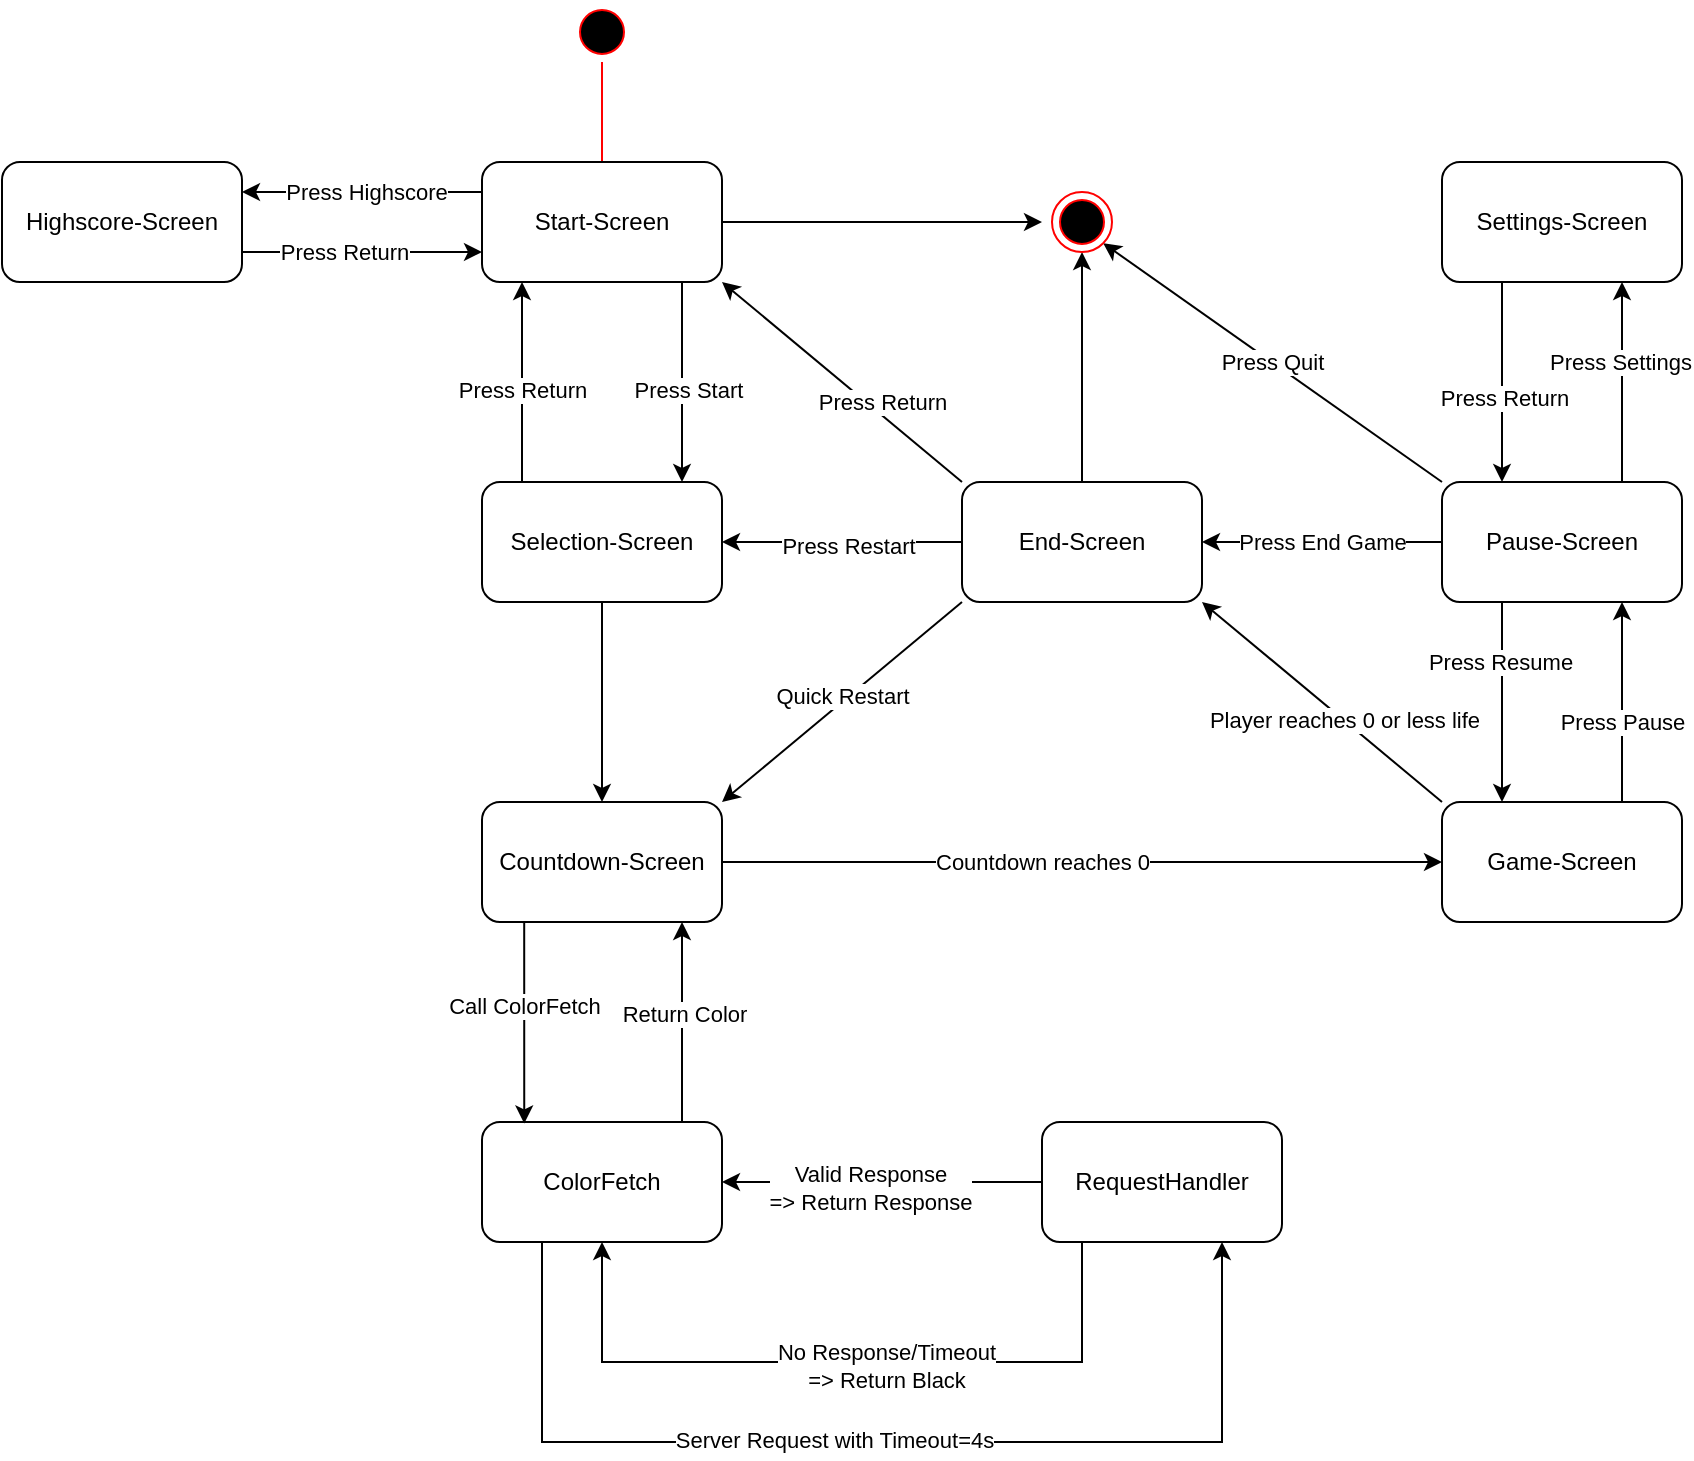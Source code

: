 <mxfile version="24.8.6">
  <diagram name="Page-1" id="trSE9L2JHTlWPWgJBVy8">
    <mxGraphModel dx="1816" dy="520" grid="1" gridSize="10" guides="1" tooltips="1" connect="1" arrows="1" fold="1" page="1" pageScale="1" pageWidth="827" pageHeight="1169" math="0" shadow="0">
      <root>
        <mxCell id="0" />
        <mxCell id="1" parent="0" />
        <mxCell id="UCUMtj4g2BqbBKYPVg5m-1" value="" style="ellipse;html=1;shape=startState;fillColor=#000000;strokeColor=#ff0000;" parent="1" vertex="1">
          <mxGeometry x="45" y="40" width="30" height="30" as="geometry" />
        </mxCell>
        <mxCell id="UCUMtj4g2BqbBKYPVg5m-2" value="" style="edgeStyle=orthogonalEdgeStyle;html=1;verticalAlign=bottom;endArrow=open;endSize=8;strokeColor=#ff0000;rounded=0;" parent="1" source="UCUMtj4g2BqbBKYPVg5m-1" edge="1">
          <mxGeometry relative="1" as="geometry">
            <mxPoint x="60" y="130" as="targetPoint" />
          </mxGeometry>
        </mxCell>
        <mxCell id="UCUMtj4g2BqbBKYPVg5m-10" style="edgeStyle=orthogonalEdgeStyle;rounded=0;orthogonalLoop=1;jettySize=auto;html=1;exitX=0.75;exitY=1;exitDx=0;exitDy=0;entryX=0.75;entryY=0;entryDx=0;entryDy=0;" parent="1" edge="1">
          <mxGeometry relative="1" as="geometry">
            <mxPoint x="100" y="180" as="sourcePoint" />
            <mxPoint x="100" y="280" as="targetPoint" />
          </mxGeometry>
        </mxCell>
        <mxCell id="UCUMtj4g2BqbBKYPVg5m-11" value="Press Start" style="edgeLabel;html=1;align=center;verticalAlign=middle;resizable=0;points=[];" parent="UCUMtj4g2BqbBKYPVg5m-10" vertex="1" connectable="0">
          <mxGeometry x="0.075" y="3" relative="1" as="geometry">
            <mxPoint as="offset" />
          </mxGeometry>
        </mxCell>
        <mxCell id="XLQqJoRabhMqt84B7svN-23" style="edgeStyle=orthogonalEdgeStyle;rounded=0;orthogonalLoop=1;jettySize=auto;html=1;" edge="1" parent="1" source="UCUMtj4g2BqbBKYPVg5m-5">
          <mxGeometry relative="1" as="geometry">
            <mxPoint x="280" y="150" as="targetPoint" />
          </mxGeometry>
        </mxCell>
        <mxCell id="XLQqJoRabhMqt84B7svN-43" style="edgeStyle=orthogonalEdgeStyle;rounded=0;orthogonalLoop=1;jettySize=auto;html=1;exitX=0;exitY=0.5;exitDx=0;exitDy=0;entryX=1;entryY=0.5;entryDx=0;entryDy=0;" edge="1" parent="1">
          <mxGeometry relative="1" as="geometry">
            <mxPoint y="135" as="sourcePoint" />
            <mxPoint x="-120" y="135" as="targetPoint" />
          </mxGeometry>
        </mxCell>
        <mxCell id="XLQqJoRabhMqt84B7svN-44" value="Press Highscore" style="edgeLabel;html=1;align=center;verticalAlign=middle;resizable=0;points=[];" vertex="1" connectable="0" parent="XLQqJoRabhMqt84B7svN-43">
          <mxGeometry x="-0.021" relative="1" as="geometry">
            <mxPoint as="offset" />
          </mxGeometry>
        </mxCell>
        <mxCell id="UCUMtj4g2BqbBKYPVg5m-5" value="Start-Screen" style="rounded=1;whiteSpace=wrap;html=1;" parent="1" vertex="1">
          <mxGeometry y="120" width="120" height="60" as="geometry" />
        </mxCell>
        <mxCell id="UCUMtj4g2BqbBKYPVg5m-9" style="edgeStyle=orthogonalEdgeStyle;rounded=0;orthogonalLoop=1;jettySize=auto;html=1;exitX=0.25;exitY=0;exitDx=0;exitDy=0;entryX=0.25;entryY=1;entryDx=0;entryDy=0;" parent="1" edge="1">
          <mxGeometry relative="1" as="geometry">
            <mxPoint x="20" y="280" as="sourcePoint" />
            <mxPoint x="20" y="180" as="targetPoint" />
          </mxGeometry>
        </mxCell>
        <mxCell id="UCUMtj4g2BqbBKYPVg5m-12" value="Press Return" style="edgeLabel;html=1;align=center;verticalAlign=middle;resizable=0;points=[];" parent="UCUMtj4g2BqbBKYPVg5m-9" vertex="1" connectable="0">
          <mxGeometry x="-0.075" relative="1" as="geometry">
            <mxPoint as="offset" />
          </mxGeometry>
        </mxCell>
        <mxCell id="XLQqJoRabhMqt84B7svN-25" style="edgeStyle=orthogonalEdgeStyle;rounded=0;orthogonalLoop=1;jettySize=auto;html=1;entryX=0.5;entryY=0;entryDx=0;entryDy=0;" edge="1" parent="1" source="UCUMtj4g2BqbBKYPVg5m-7" target="XLQqJoRabhMqt84B7svN-3">
          <mxGeometry relative="1" as="geometry" />
        </mxCell>
        <mxCell id="UCUMtj4g2BqbBKYPVg5m-7" value="Selection-Screen" style="rounded=1;whiteSpace=wrap;html=1;" parent="1" vertex="1">
          <mxGeometry y="280" width="120" height="60" as="geometry" />
        </mxCell>
        <mxCell id="XLQqJoRabhMqt84B7svN-27" style="edgeStyle=orthogonalEdgeStyle;rounded=0;orthogonalLoop=1;jettySize=auto;html=1;exitX=0.75;exitY=0;exitDx=0;exitDy=0;entryX=0.75;entryY=1;entryDx=0;entryDy=0;" edge="1" parent="1">
          <mxGeometry relative="1" as="geometry">
            <mxPoint x="100" y="600" as="sourcePoint" />
            <mxPoint x="100" y="500" as="targetPoint" />
            <Array as="points">
              <mxPoint x="100" y="550" />
              <mxPoint x="100" y="550" />
            </Array>
          </mxGeometry>
        </mxCell>
        <mxCell id="XLQqJoRabhMqt84B7svN-39" value="Return Color" style="edgeLabel;html=1;align=center;verticalAlign=middle;resizable=0;points=[];" vertex="1" connectable="0" parent="XLQqJoRabhMqt84B7svN-27">
          <mxGeometry x="0.076" y="-1" relative="1" as="geometry">
            <mxPoint as="offset" />
          </mxGeometry>
        </mxCell>
        <mxCell id="XLQqJoRabhMqt84B7svN-37" style="edgeStyle=orthogonalEdgeStyle;rounded=0;orthogonalLoop=1;jettySize=auto;html=1;exitX=0.25;exitY=1;exitDx=0;exitDy=0;entryX=0.75;entryY=1;entryDx=0;entryDy=0;" edge="1" parent="1" source="XLQqJoRabhMqt84B7svN-1" target="XLQqJoRabhMqt84B7svN-28">
          <mxGeometry relative="1" as="geometry">
            <Array as="points">
              <mxPoint x="30" y="760" />
              <mxPoint x="370" y="760" />
            </Array>
          </mxGeometry>
        </mxCell>
        <mxCell id="XLQqJoRabhMqt84B7svN-38" value="Server Request with Timeout=4s" style="edgeLabel;html=1;align=center;verticalAlign=middle;resizable=0;points=[];" vertex="1" connectable="0" parent="XLQqJoRabhMqt84B7svN-37">
          <mxGeometry x="-0.09" y="1" relative="1" as="geometry">
            <mxPoint as="offset" />
          </mxGeometry>
        </mxCell>
        <mxCell id="XLQqJoRabhMqt84B7svN-1" value="ColorFetch" style="rounded=1;whiteSpace=wrap;html=1;" vertex="1" parent="1">
          <mxGeometry y="600" width="120" height="60" as="geometry" />
        </mxCell>
        <mxCell id="XLQqJoRabhMqt84B7svN-6" style="edgeStyle=orthogonalEdgeStyle;rounded=0;orthogonalLoop=1;jettySize=auto;html=1;exitX=1;exitY=0.5;exitDx=0;exitDy=0;" edge="1" parent="1" source="XLQqJoRabhMqt84B7svN-3" target="XLQqJoRabhMqt84B7svN-5">
          <mxGeometry relative="1" as="geometry" />
        </mxCell>
        <mxCell id="XLQqJoRabhMqt84B7svN-49" value="Countdown reaches 0" style="edgeLabel;html=1;align=center;verticalAlign=middle;resizable=0;points=[];" vertex="1" connectable="0" parent="XLQqJoRabhMqt84B7svN-6">
          <mxGeometry x="-0.177" y="-2" relative="1" as="geometry">
            <mxPoint x="12" y="-2" as="offset" />
          </mxGeometry>
        </mxCell>
        <mxCell id="XLQqJoRabhMqt84B7svN-26" style="edgeStyle=orthogonalEdgeStyle;rounded=0;orthogonalLoop=1;jettySize=auto;html=1;exitX=0.074;exitY=0.989;exitDx=0;exitDy=0;exitPerimeter=0;" edge="1" parent="1">
          <mxGeometry relative="1" as="geometry">
            <mxPoint x="20.0" y="500.05" as="sourcePoint" />
            <mxPoint x="21.12" y="600.71" as="targetPoint" />
            <Array as="points">
              <mxPoint x="21.12" y="499.71" />
            </Array>
          </mxGeometry>
        </mxCell>
        <mxCell id="XLQqJoRabhMqt84B7svN-40" value="Call ColorFetch" style="edgeLabel;html=1;align=center;verticalAlign=middle;resizable=0;points=[];" vertex="1" connectable="0" parent="XLQqJoRabhMqt84B7svN-26">
          <mxGeometry x="-0.159" relative="1" as="geometry">
            <mxPoint as="offset" />
          </mxGeometry>
        </mxCell>
        <mxCell id="XLQqJoRabhMqt84B7svN-3" value="Countdown-Screen" style="rounded=1;whiteSpace=wrap;html=1;" vertex="1" parent="1">
          <mxGeometry y="440" width="120" height="60" as="geometry" />
        </mxCell>
        <mxCell id="XLQqJoRabhMqt84B7svN-12" style="rounded=0;orthogonalLoop=1;jettySize=auto;html=1;exitX=0;exitY=0;exitDx=0;exitDy=0;entryX=1;entryY=1;entryDx=0;entryDy=0;" edge="1" parent="1" source="XLQqJoRabhMqt84B7svN-5" target="XLQqJoRabhMqt84B7svN-8">
          <mxGeometry relative="1" as="geometry" />
        </mxCell>
        <mxCell id="XLQqJoRabhMqt84B7svN-48" value="Player reaches 0 or less life" style="edgeLabel;html=1;align=center;verticalAlign=middle;resizable=0;points=[];" vertex="1" connectable="0" parent="XLQqJoRabhMqt84B7svN-12">
          <mxGeometry x="-0.171" relative="1" as="geometry">
            <mxPoint as="offset" />
          </mxGeometry>
        </mxCell>
        <mxCell id="XLQqJoRabhMqt84B7svN-17" style="edgeStyle=orthogonalEdgeStyle;rounded=0;orthogonalLoop=1;jettySize=auto;html=1;exitX=0.5;exitY=0;exitDx=0;exitDy=0;entryX=0.5;entryY=1;entryDx=0;entryDy=0;" edge="1" parent="1">
          <mxGeometry relative="1" as="geometry">
            <mxPoint x="570" y="440" as="sourcePoint" />
            <mxPoint x="570" y="340" as="targetPoint" />
          </mxGeometry>
        </mxCell>
        <mxCell id="XLQqJoRabhMqt84B7svN-50" value="Press Pause" style="edgeLabel;html=1;align=center;verticalAlign=middle;resizable=0;points=[];" vertex="1" connectable="0" parent="XLQqJoRabhMqt84B7svN-17">
          <mxGeometry x="0.062" relative="1" as="geometry">
            <mxPoint y="13" as="offset" />
          </mxGeometry>
        </mxCell>
        <mxCell id="XLQqJoRabhMqt84B7svN-5" value="Game-Screen" style="rounded=1;whiteSpace=wrap;html=1;" vertex="1" parent="1">
          <mxGeometry x="480" y="440" width="120" height="60" as="geometry" />
        </mxCell>
        <mxCell id="XLQqJoRabhMqt84B7svN-9" style="edgeStyle=orthogonalEdgeStyle;rounded=0;orthogonalLoop=1;jettySize=auto;html=1;entryX=1;entryY=0.5;entryDx=0;entryDy=0;" edge="1" parent="1" source="XLQqJoRabhMqt84B7svN-8" target="UCUMtj4g2BqbBKYPVg5m-7">
          <mxGeometry relative="1" as="geometry" />
        </mxCell>
        <mxCell id="XLQqJoRabhMqt84B7svN-10" value="Press Restart" style="edgeLabel;html=1;align=center;verticalAlign=middle;resizable=0;points=[];" vertex="1" connectable="0" parent="XLQqJoRabhMqt84B7svN-9">
          <mxGeometry x="-0.044" y="2" relative="1" as="geometry">
            <mxPoint as="offset" />
          </mxGeometry>
        </mxCell>
        <mxCell id="XLQqJoRabhMqt84B7svN-11" style="rounded=0;orthogonalLoop=1;jettySize=auto;html=1;exitX=0;exitY=0;exitDx=0;exitDy=0;entryX=1;entryY=1;entryDx=0;entryDy=0;" edge="1" parent="1" source="XLQqJoRabhMqt84B7svN-8" target="UCUMtj4g2BqbBKYPVg5m-5">
          <mxGeometry relative="1" as="geometry" />
        </mxCell>
        <mxCell id="XLQqJoRabhMqt84B7svN-47" value="Press Return" style="edgeLabel;html=1;align=center;verticalAlign=middle;resizable=0;points=[];" vertex="1" connectable="0" parent="XLQqJoRabhMqt84B7svN-11">
          <mxGeometry x="0.023" relative="1" as="geometry">
            <mxPoint x="21" y="11" as="offset" />
          </mxGeometry>
        </mxCell>
        <mxCell id="XLQqJoRabhMqt84B7svN-22" style="edgeStyle=orthogonalEdgeStyle;rounded=0;orthogonalLoop=1;jettySize=auto;html=1;exitX=0.5;exitY=0;exitDx=0;exitDy=0;entryX=0.5;entryY=1;entryDx=0;entryDy=0;" edge="1" parent="1" source="XLQqJoRabhMqt84B7svN-8" target="XLQqJoRabhMqt84B7svN-15">
          <mxGeometry relative="1" as="geometry" />
        </mxCell>
        <mxCell id="XLQqJoRabhMqt84B7svN-57" style="rounded=0;orthogonalLoop=1;jettySize=auto;html=1;exitX=0;exitY=1;exitDx=0;exitDy=0;entryX=1;entryY=0;entryDx=0;entryDy=0;" edge="1" parent="1" source="XLQqJoRabhMqt84B7svN-8" target="XLQqJoRabhMqt84B7svN-3">
          <mxGeometry relative="1" as="geometry" />
        </mxCell>
        <mxCell id="XLQqJoRabhMqt84B7svN-58" value="Quick Restart" style="edgeLabel;html=1;align=center;verticalAlign=middle;resizable=0;points=[];" vertex="1" connectable="0" parent="XLQqJoRabhMqt84B7svN-57">
          <mxGeometry x="-0.009" y="-4" relative="1" as="geometry">
            <mxPoint x="2" as="offset" />
          </mxGeometry>
        </mxCell>
        <mxCell id="XLQqJoRabhMqt84B7svN-8" value="End-Screen" style="rounded=1;whiteSpace=wrap;html=1;" vertex="1" parent="1">
          <mxGeometry x="240" y="280" width="120" height="60" as="geometry" />
        </mxCell>
        <mxCell id="XLQqJoRabhMqt84B7svN-16" style="edgeStyle=orthogonalEdgeStyle;rounded=0;orthogonalLoop=1;jettySize=auto;html=1;entryX=1;entryY=0.5;entryDx=0;entryDy=0;" edge="1" parent="1" source="XLQqJoRabhMqt84B7svN-13" target="XLQqJoRabhMqt84B7svN-8">
          <mxGeometry relative="1" as="geometry" />
        </mxCell>
        <mxCell id="XLQqJoRabhMqt84B7svN-54" value="Press End Game" style="edgeLabel;html=1;align=center;verticalAlign=middle;resizable=0;points=[];" vertex="1" connectable="0" parent="XLQqJoRabhMqt84B7svN-16">
          <mxGeometry x="0.221" y="2" relative="1" as="geometry">
            <mxPoint x="13" y="-2" as="offset" />
          </mxGeometry>
        </mxCell>
        <mxCell id="XLQqJoRabhMqt84B7svN-18" style="edgeStyle=orthogonalEdgeStyle;rounded=0;orthogonalLoop=1;jettySize=auto;html=1;exitX=0.5;exitY=0;exitDx=0;exitDy=0;entryX=0.5;entryY=1;entryDx=0;entryDy=0;" edge="1" parent="1">
          <mxGeometry relative="1" as="geometry">
            <mxPoint x="570" y="280" as="sourcePoint" />
            <mxPoint x="570" y="180" as="targetPoint" />
          </mxGeometry>
        </mxCell>
        <mxCell id="XLQqJoRabhMqt84B7svN-51" value="Press Settings" style="edgeLabel;html=1;align=center;verticalAlign=middle;resizable=0;points=[];" vertex="1" connectable="0" parent="XLQqJoRabhMqt84B7svN-18">
          <mxGeometry x="-0.035" y="1" relative="1" as="geometry">
            <mxPoint y="-12" as="offset" />
          </mxGeometry>
        </mxCell>
        <mxCell id="XLQqJoRabhMqt84B7svN-24" value="Press Quit" style="rounded=0;orthogonalLoop=1;jettySize=auto;html=1;exitX=0;exitY=0;exitDx=0;exitDy=0;entryX=1;entryY=1;entryDx=0;entryDy=0;" edge="1" parent="1" source="XLQqJoRabhMqt84B7svN-13" target="XLQqJoRabhMqt84B7svN-15">
          <mxGeometry relative="1" as="geometry" />
        </mxCell>
        <mxCell id="XLQqJoRabhMqt84B7svN-52" style="edgeStyle=orthogonalEdgeStyle;rounded=0;orthogonalLoop=1;jettySize=auto;html=1;exitX=0.25;exitY=1;exitDx=0;exitDy=0;entryX=0.25;entryY=0;entryDx=0;entryDy=0;" edge="1" parent="1" source="XLQqJoRabhMqt84B7svN-13" target="XLQqJoRabhMqt84B7svN-5">
          <mxGeometry relative="1" as="geometry" />
        </mxCell>
        <mxCell id="XLQqJoRabhMqt84B7svN-53" value="Press Resume" style="edgeLabel;html=1;align=center;verticalAlign=middle;resizable=0;points=[];" vertex="1" connectable="0" parent="XLQqJoRabhMqt84B7svN-52">
          <mxGeometry x="0.434" y="-1" relative="1" as="geometry">
            <mxPoint y="-42" as="offset" />
          </mxGeometry>
        </mxCell>
        <mxCell id="XLQqJoRabhMqt84B7svN-13" value="Pause-Screen" style="rounded=1;whiteSpace=wrap;html=1;" vertex="1" parent="1">
          <mxGeometry x="480" y="280" width="120" height="60" as="geometry" />
        </mxCell>
        <mxCell id="XLQqJoRabhMqt84B7svN-55" style="edgeStyle=orthogonalEdgeStyle;rounded=0;orthogonalLoop=1;jettySize=auto;html=1;exitX=0.25;exitY=1;exitDx=0;exitDy=0;entryX=0.25;entryY=0;entryDx=0;entryDy=0;" edge="1" parent="1" source="XLQqJoRabhMqt84B7svN-14" target="XLQqJoRabhMqt84B7svN-13">
          <mxGeometry relative="1" as="geometry" />
        </mxCell>
        <mxCell id="XLQqJoRabhMqt84B7svN-56" value="Press Return" style="edgeLabel;html=1;align=center;verticalAlign=middle;resizable=0;points=[];" vertex="1" connectable="0" parent="XLQqJoRabhMqt84B7svN-55">
          <mxGeometry x="0.145" y="1" relative="1" as="geometry">
            <mxPoint as="offset" />
          </mxGeometry>
        </mxCell>
        <mxCell id="XLQqJoRabhMqt84B7svN-14" value="Settings-Screen" style="rounded=1;whiteSpace=wrap;html=1;" vertex="1" parent="1">
          <mxGeometry x="480" y="120" width="120" height="60" as="geometry" />
        </mxCell>
        <mxCell id="XLQqJoRabhMqt84B7svN-15" value="" style="ellipse;html=1;shape=endState;fillColor=#000000;strokeColor=#ff0000;" vertex="1" parent="1">
          <mxGeometry x="285" y="135" width="30" height="30" as="geometry" />
        </mxCell>
        <mxCell id="XLQqJoRabhMqt84B7svN-30" style="edgeStyle=orthogonalEdgeStyle;rounded=0;orthogonalLoop=1;jettySize=auto;html=1;exitX=0;exitY=0.5;exitDx=0;exitDy=0;entryX=1;entryY=0.5;entryDx=0;entryDy=0;" edge="1" parent="1" source="XLQqJoRabhMqt84B7svN-28" target="XLQqJoRabhMqt84B7svN-1">
          <mxGeometry relative="1" as="geometry">
            <Array as="points">
              <mxPoint x="230" y="630" />
              <mxPoint x="230" y="630" />
            </Array>
          </mxGeometry>
        </mxCell>
        <mxCell id="XLQqJoRabhMqt84B7svN-33" value="&lt;div&gt;Valid Response&lt;/div&gt;&lt;div&gt;=&amp;gt; Return Response&lt;br&gt;&lt;/div&gt;" style="edgeLabel;html=1;align=center;verticalAlign=middle;resizable=0;points=[];" vertex="1" connectable="0" parent="XLQqJoRabhMqt84B7svN-30">
          <mxGeometry x="0.076" y="3" relative="1" as="geometry">
            <mxPoint as="offset" />
          </mxGeometry>
        </mxCell>
        <mxCell id="XLQqJoRabhMqt84B7svN-31" style="edgeStyle=orthogonalEdgeStyle;rounded=0;orthogonalLoop=1;jettySize=auto;html=1;exitX=0.5;exitY=1;exitDx=0;exitDy=0;entryX=0.5;entryY=1;entryDx=0;entryDy=0;" edge="1" parent="1" source="XLQqJoRabhMqt84B7svN-28" target="XLQqJoRabhMqt84B7svN-1">
          <mxGeometry relative="1" as="geometry">
            <Array as="points">
              <mxPoint x="300" y="660" />
              <mxPoint x="300" y="720" />
              <mxPoint x="60" y="720" />
            </Array>
          </mxGeometry>
        </mxCell>
        <mxCell id="XLQqJoRabhMqt84B7svN-32" value="&lt;div&gt;No Response/Timeout&lt;/div&gt;&lt;div&gt;=&amp;gt; Return Black&lt;/div&gt;" style="edgeLabel;html=1;align=center;verticalAlign=middle;resizable=0;points=[];" vertex="1" connectable="0" parent="XLQqJoRabhMqt84B7svN-31">
          <mxGeometry x="-0.01" y="2" relative="1" as="geometry">
            <mxPoint as="offset" />
          </mxGeometry>
        </mxCell>
        <mxCell id="XLQqJoRabhMqt84B7svN-28" value="RequestHandler" style="rounded=1;whiteSpace=wrap;html=1;" vertex="1" parent="1">
          <mxGeometry x="280" y="600" width="120" height="60" as="geometry" />
        </mxCell>
        <mxCell id="XLQqJoRabhMqt84B7svN-45" style="edgeStyle=orthogonalEdgeStyle;rounded=0;orthogonalLoop=1;jettySize=auto;html=1;exitX=1;exitY=0.75;exitDx=0;exitDy=0;entryX=0;entryY=0.75;entryDx=0;entryDy=0;" edge="1" parent="1" source="XLQqJoRabhMqt84B7svN-42" target="UCUMtj4g2BqbBKYPVg5m-5">
          <mxGeometry relative="1" as="geometry" />
        </mxCell>
        <mxCell id="XLQqJoRabhMqt84B7svN-46" value="Press Return" style="edgeLabel;html=1;align=center;verticalAlign=middle;resizable=0;points=[];" vertex="1" connectable="0" parent="XLQqJoRabhMqt84B7svN-45">
          <mxGeometry x="-0.152" relative="1" as="geometry">
            <mxPoint as="offset" />
          </mxGeometry>
        </mxCell>
        <mxCell id="XLQqJoRabhMqt84B7svN-42" value="Highscore-Screen" style="rounded=1;whiteSpace=wrap;html=1;" vertex="1" parent="1">
          <mxGeometry x="-240" y="120" width="120" height="60" as="geometry" />
        </mxCell>
      </root>
    </mxGraphModel>
  </diagram>
</mxfile>
